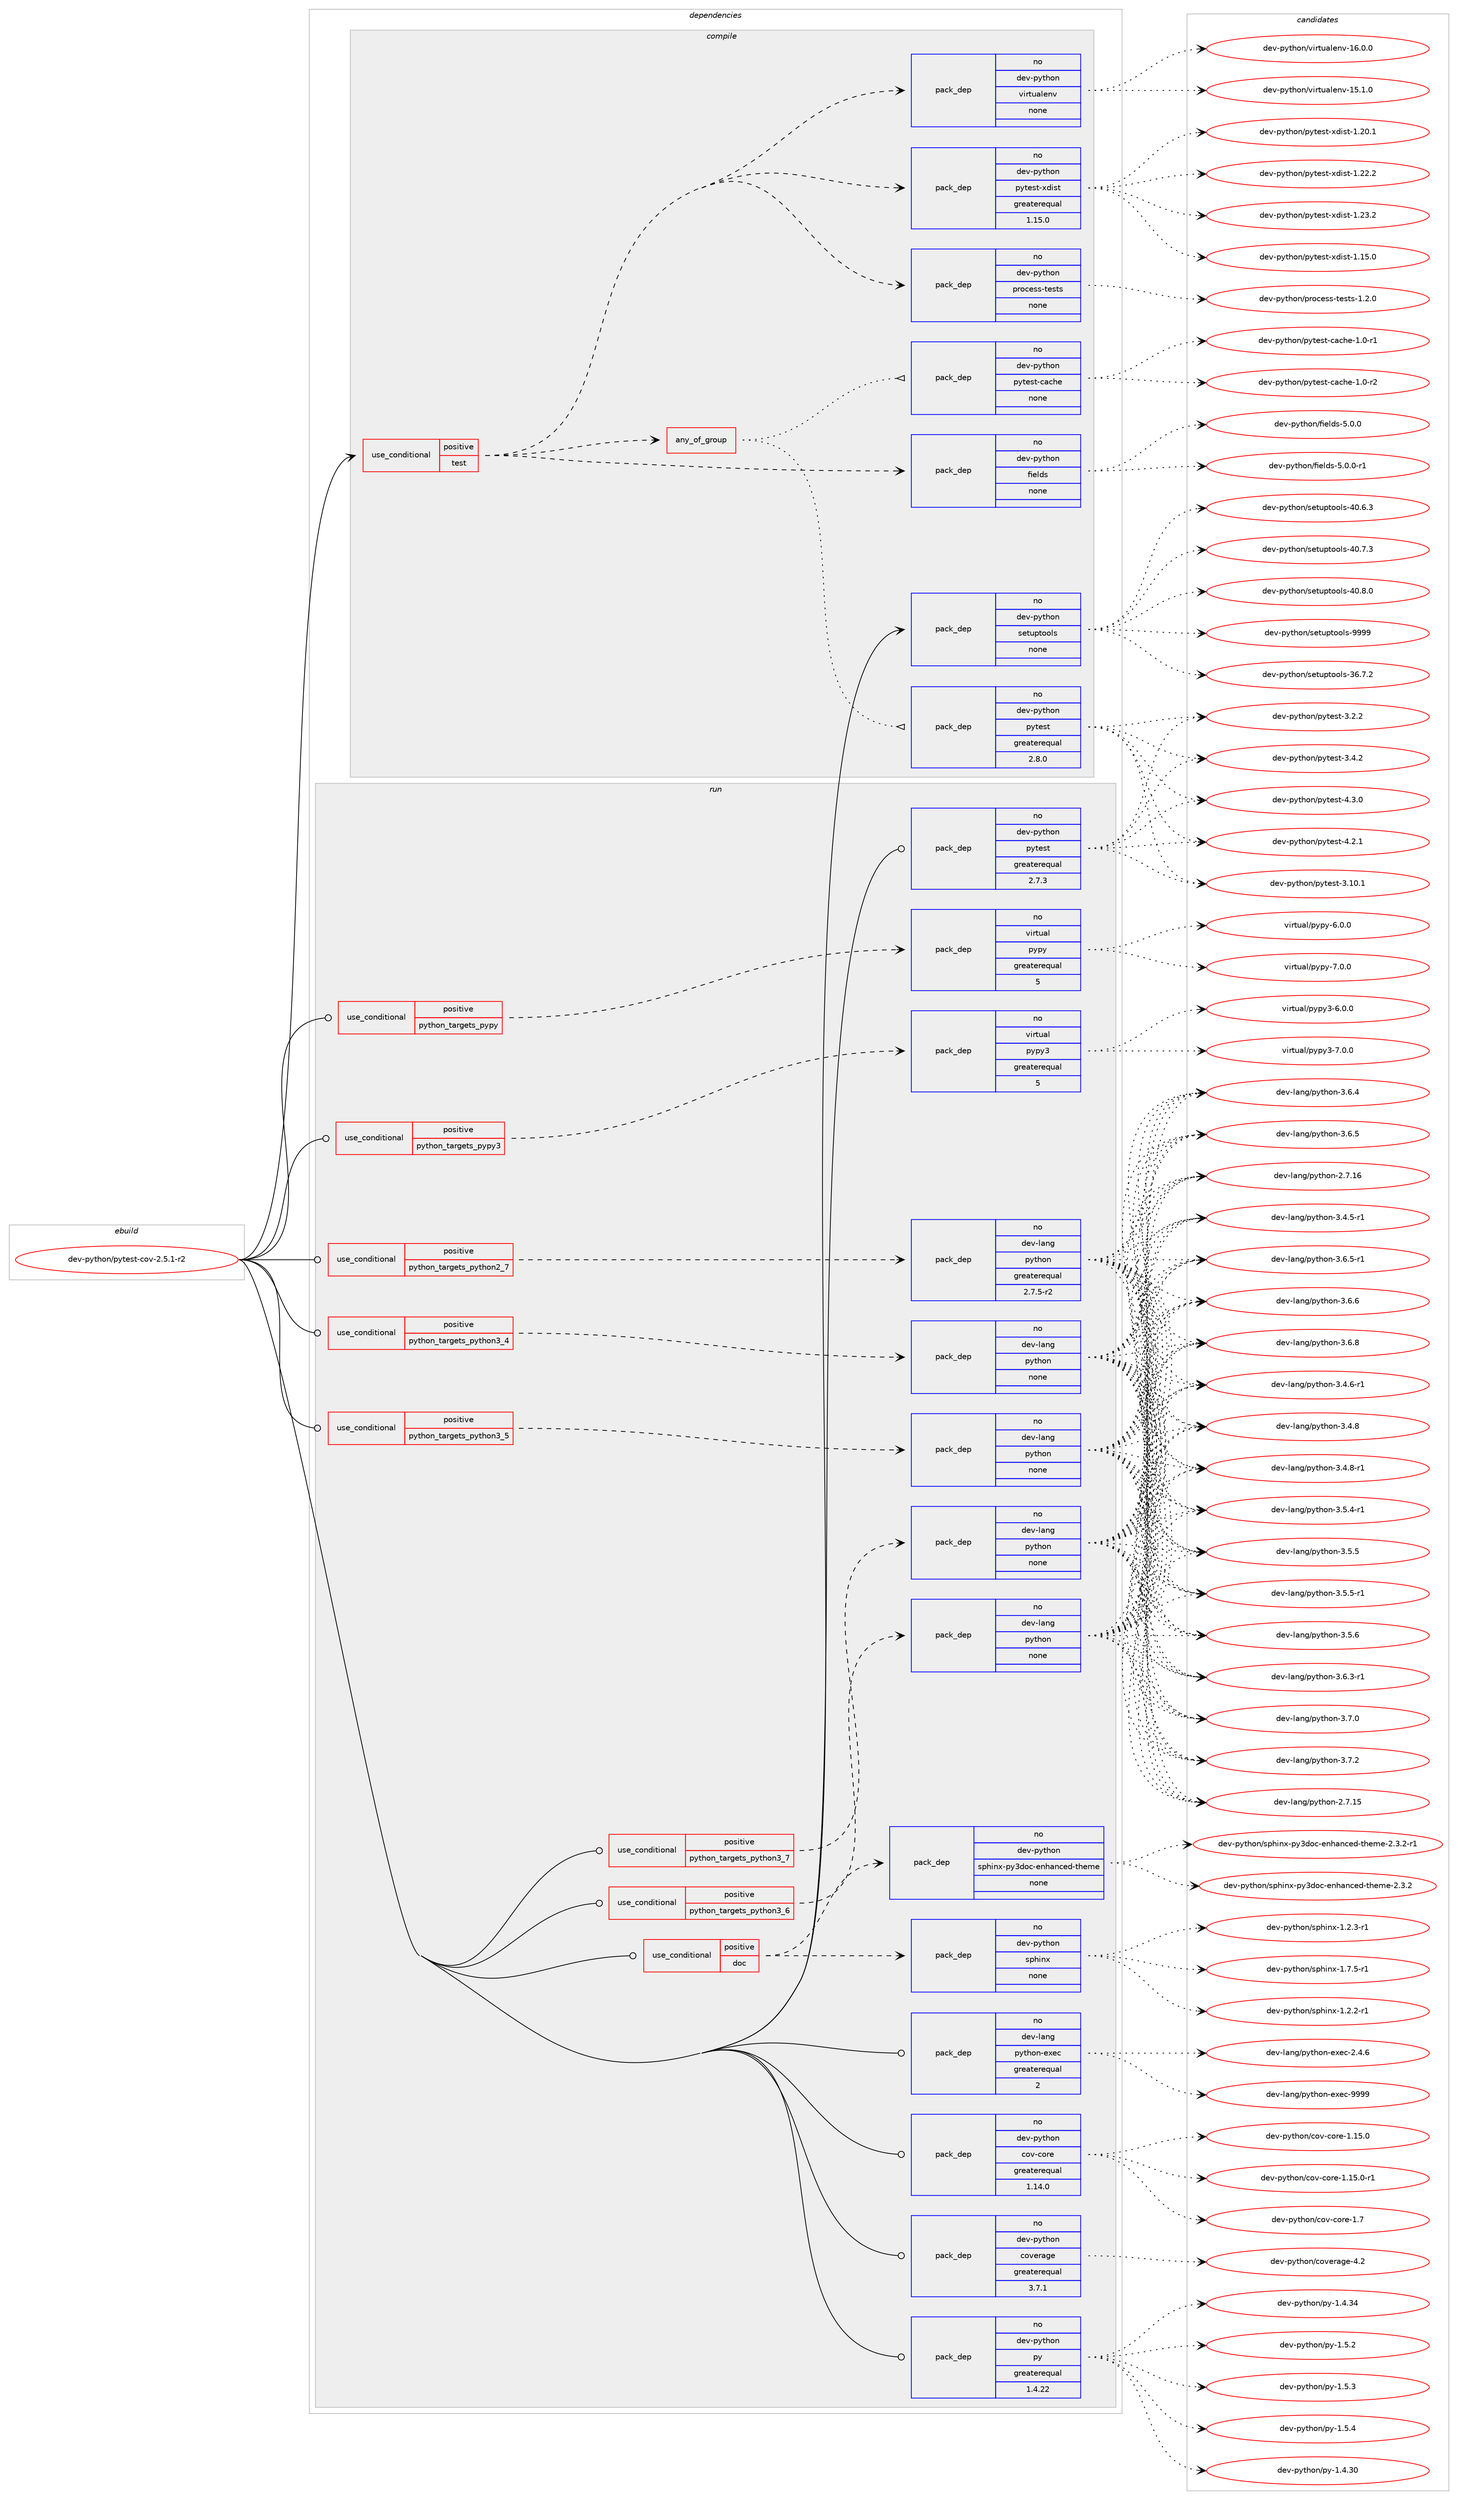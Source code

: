 digraph prolog {

# *************
# Graph options
# *************

newrank=true;
concentrate=true;
compound=true;
graph [rankdir=LR,fontname=Helvetica,fontsize=10,ranksep=1.5];#, ranksep=2.5, nodesep=0.2];
edge  [arrowhead=vee];
node  [fontname=Helvetica,fontsize=10];

# **********
# The ebuild
# **********

subgraph cluster_leftcol {
color=gray;
rank=same;
label=<<i>ebuild</i>>;
id [label="dev-python/pytest-cov-2.5.1-r2", color=red, width=4, href="../dev-python/pytest-cov-2.5.1-r2.svg"];
}

# ****************
# The dependencies
# ****************

subgraph cluster_midcol {
color=gray;
label=<<i>dependencies</i>>;
subgraph cluster_compile {
fillcolor="#eeeeee";
style=filled;
label=<<i>compile</i>>;
subgraph cond382052 {
dependency1433090 [label=<<TABLE BORDER="0" CELLBORDER="1" CELLSPACING="0" CELLPADDING="4"><TR><TD ROWSPAN="3" CELLPADDING="10">use_conditional</TD></TR><TR><TD>positive</TD></TR><TR><TD>test</TD></TR></TABLE>>, shape=none, color=red];
subgraph pack1027691 {
dependency1433091 [label=<<TABLE BORDER="0" CELLBORDER="1" CELLSPACING="0" CELLPADDING="4" WIDTH="220"><TR><TD ROWSPAN="6" CELLPADDING="30">pack_dep</TD></TR><TR><TD WIDTH="110">no</TD></TR><TR><TD>dev-python</TD></TR><TR><TD>virtualenv</TD></TR><TR><TD>none</TD></TR><TR><TD></TD></TR></TABLE>>, shape=none, color=blue];
}
dependency1433090:e -> dependency1433091:w [weight=20,style="dashed",arrowhead="vee"];
subgraph pack1027692 {
dependency1433092 [label=<<TABLE BORDER="0" CELLBORDER="1" CELLSPACING="0" CELLPADDING="4" WIDTH="220"><TR><TD ROWSPAN="6" CELLPADDING="30">pack_dep</TD></TR><TR><TD WIDTH="110">no</TD></TR><TR><TD>dev-python</TD></TR><TR><TD>fields</TD></TR><TR><TD>none</TD></TR><TR><TD></TD></TR></TABLE>>, shape=none, color=blue];
}
dependency1433090:e -> dependency1433092:w [weight=20,style="dashed",arrowhead="vee"];
subgraph pack1027693 {
dependency1433093 [label=<<TABLE BORDER="0" CELLBORDER="1" CELLSPACING="0" CELLPADDING="4" WIDTH="220"><TR><TD ROWSPAN="6" CELLPADDING="30">pack_dep</TD></TR><TR><TD WIDTH="110">no</TD></TR><TR><TD>dev-python</TD></TR><TR><TD>process-tests</TD></TR><TR><TD>none</TD></TR><TR><TD></TD></TR></TABLE>>, shape=none, color=blue];
}
dependency1433090:e -> dependency1433093:w [weight=20,style="dashed",arrowhead="vee"];
subgraph any22760 {
dependency1433094 [label=<<TABLE BORDER="0" CELLBORDER="1" CELLSPACING="0" CELLPADDING="4"><TR><TD CELLPADDING="10">any_of_group</TD></TR></TABLE>>, shape=none, color=red];subgraph pack1027694 {
dependency1433095 [label=<<TABLE BORDER="0" CELLBORDER="1" CELLSPACING="0" CELLPADDING="4" WIDTH="220"><TR><TD ROWSPAN="6" CELLPADDING="30">pack_dep</TD></TR><TR><TD WIDTH="110">no</TD></TR><TR><TD>dev-python</TD></TR><TR><TD>pytest</TD></TR><TR><TD>greaterequal</TD></TR><TR><TD>2.8.0</TD></TR></TABLE>>, shape=none, color=blue];
}
dependency1433094:e -> dependency1433095:w [weight=20,style="dotted",arrowhead="oinv"];
subgraph pack1027695 {
dependency1433096 [label=<<TABLE BORDER="0" CELLBORDER="1" CELLSPACING="0" CELLPADDING="4" WIDTH="220"><TR><TD ROWSPAN="6" CELLPADDING="30">pack_dep</TD></TR><TR><TD WIDTH="110">no</TD></TR><TR><TD>dev-python</TD></TR><TR><TD>pytest-cache</TD></TR><TR><TD>none</TD></TR><TR><TD></TD></TR></TABLE>>, shape=none, color=blue];
}
dependency1433094:e -> dependency1433096:w [weight=20,style="dotted",arrowhead="oinv"];
}
dependency1433090:e -> dependency1433094:w [weight=20,style="dashed",arrowhead="vee"];
subgraph pack1027696 {
dependency1433097 [label=<<TABLE BORDER="0" CELLBORDER="1" CELLSPACING="0" CELLPADDING="4" WIDTH="220"><TR><TD ROWSPAN="6" CELLPADDING="30">pack_dep</TD></TR><TR><TD WIDTH="110">no</TD></TR><TR><TD>dev-python</TD></TR><TR><TD>pytest-xdist</TD></TR><TR><TD>greaterequal</TD></TR><TR><TD>1.15.0</TD></TR></TABLE>>, shape=none, color=blue];
}
dependency1433090:e -> dependency1433097:w [weight=20,style="dashed",arrowhead="vee"];
}
id:e -> dependency1433090:w [weight=20,style="solid",arrowhead="vee"];
subgraph pack1027697 {
dependency1433098 [label=<<TABLE BORDER="0" CELLBORDER="1" CELLSPACING="0" CELLPADDING="4" WIDTH="220"><TR><TD ROWSPAN="6" CELLPADDING="30">pack_dep</TD></TR><TR><TD WIDTH="110">no</TD></TR><TR><TD>dev-python</TD></TR><TR><TD>setuptools</TD></TR><TR><TD>none</TD></TR><TR><TD></TD></TR></TABLE>>, shape=none, color=blue];
}
id:e -> dependency1433098:w [weight=20,style="solid",arrowhead="vee"];
}
subgraph cluster_compileandrun {
fillcolor="#eeeeee";
style=filled;
label=<<i>compile and run</i>>;
}
subgraph cluster_run {
fillcolor="#eeeeee";
style=filled;
label=<<i>run</i>>;
subgraph cond382053 {
dependency1433099 [label=<<TABLE BORDER="0" CELLBORDER="1" CELLSPACING="0" CELLPADDING="4"><TR><TD ROWSPAN="3" CELLPADDING="10">use_conditional</TD></TR><TR><TD>positive</TD></TR><TR><TD>doc</TD></TR></TABLE>>, shape=none, color=red];
subgraph pack1027698 {
dependency1433100 [label=<<TABLE BORDER="0" CELLBORDER="1" CELLSPACING="0" CELLPADDING="4" WIDTH="220"><TR><TD ROWSPAN="6" CELLPADDING="30">pack_dep</TD></TR><TR><TD WIDTH="110">no</TD></TR><TR><TD>dev-python</TD></TR><TR><TD>sphinx</TD></TR><TR><TD>none</TD></TR><TR><TD></TD></TR></TABLE>>, shape=none, color=blue];
}
dependency1433099:e -> dependency1433100:w [weight=20,style="dashed",arrowhead="vee"];
subgraph pack1027699 {
dependency1433101 [label=<<TABLE BORDER="0" CELLBORDER="1" CELLSPACING="0" CELLPADDING="4" WIDTH="220"><TR><TD ROWSPAN="6" CELLPADDING="30">pack_dep</TD></TR><TR><TD WIDTH="110">no</TD></TR><TR><TD>dev-python</TD></TR><TR><TD>sphinx-py3doc-enhanced-theme</TD></TR><TR><TD>none</TD></TR><TR><TD></TD></TR></TABLE>>, shape=none, color=blue];
}
dependency1433099:e -> dependency1433101:w [weight=20,style="dashed",arrowhead="vee"];
}
id:e -> dependency1433099:w [weight=20,style="solid",arrowhead="odot"];
subgraph cond382054 {
dependency1433102 [label=<<TABLE BORDER="0" CELLBORDER="1" CELLSPACING="0" CELLPADDING="4"><TR><TD ROWSPAN="3" CELLPADDING="10">use_conditional</TD></TR><TR><TD>positive</TD></TR><TR><TD>python_targets_pypy</TD></TR></TABLE>>, shape=none, color=red];
subgraph pack1027700 {
dependency1433103 [label=<<TABLE BORDER="0" CELLBORDER="1" CELLSPACING="0" CELLPADDING="4" WIDTH="220"><TR><TD ROWSPAN="6" CELLPADDING="30">pack_dep</TD></TR><TR><TD WIDTH="110">no</TD></TR><TR><TD>virtual</TD></TR><TR><TD>pypy</TD></TR><TR><TD>greaterequal</TD></TR><TR><TD>5</TD></TR></TABLE>>, shape=none, color=blue];
}
dependency1433102:e -> dependency1433103:w [weight=20,style="dashed",arrowhead="vee"];
}
id:e -> dependency1433102:w [weight=20,style="solid",arrowhead="odot"];
subgraph cond382055 {
dependency1433104 [label=<<TABLE BORDER="0" CELLBORDER="1" CELLSPACING="0" CELLPADDING="4"><TR><TD ROWSPAN="3" CELLPADDING="10">use_conditional</TD></TR><TR><TD>positive</TD></TR><TR><TD>python_targets_pypy3</TD></TR></TABLE>>, shape=none, color=red];
subgraph pack1027701 {
dependency1433105 [label=<<TABLE BORDER="0" CELLBORDER="1" CELLSPACING="0" CELLPADDING="4" WIDTH="220"><TR><TD ROWSPAN="6" CELLPADDING="30">pack_dep</TD></TR><TR><TD WIDTH="110">no</TD></TR><TR><TD>virtual</TD></TR><TR><TD>pypy3</TD></TR><TR><TD>greaterequal</TD></TR><TR><TD>5</TD></TR></TABLE>>, shape=none, color=blue];
}
dependency1433104:e -> dependency1433105:w [weight=20,style="dashed",arrowhead="vee"];
}
id:e -> dependency1433104:w [weight=20,style="solid",arrowhead="odot"];
subgraph cond382056 {
dependency1433106 [label=<<TABLE BORDER="0" CELLBORDER="1" CELLSPACING="0" CELLPADDING="4"><TR><TD ROWSPAN="3" CELLPADDING="10">use_conditional</TD></TR><TR><TD>positive</TD></TR><TR><TD>python_targets_python2_7</TD></TR></TABLE>>, shape=none, color=red];
subgraph pack1027702 {
dependency1433107 [label=<<TABLE BORDER="0" CELLBORDER="1" CELLSPACING="0" CELLPADDING="4" WIDTH="220"><TR><TD ROWSPAN="6" CELLPADDING="30">pack_dep</TD></TR><TR><TD WIDTH="110">no</TD></TR><TR><TD>dev-lang</TD></TR><TR><TD>python</TD></TR><TR><TD>greaterequal</TD></TR><TR><TD>2.7.5-r2</TD></TR></TABLE>>, shape=none, color=blue];
}
dependency1433106:e -> dependency1433107:w [weight=20,style="dashed",arrowhead="vee"];
}
id:e -> dependency1433106:w [weight=20,style="solid",arrowhead="odot"];
subgraph cond382057 {
dependency1433108 [label=<<TABLE BORDER="0" CELLBORDER="1" CELLSPACING="0" CELLPADDING="4"><TR><TD ROWSPAN="3" CELLPADDING="10">use_conditional</TD></TR><TR><TD>positive</TD></TR><TR><TD>python_targets_python3_4</TD></TR></TABLE>>, shape=none, color=red];
subgraph pack1027703 {
dependency1433109 [label=<<TABLE BORDER="0" CELLBORDER="1" CELLSPACING="0" CELLPADDING="4" WIDTH="220"><TR><TD ROWSPAN="6" CELLPADDING="30">pack_dep</TD></TR><TR><TD WIDTH="110">no</TD></TR><TR><TD>dev-lang</TD></TR><TR><TD>python</TD></TR><TR><TD>none</TD></TR><TR><TD></TD></TR></TABLE>>, shape=none, color=blue];
}
dependency1433108:e -> dependency1433109:w [weight=20,style="dashed",arrowhead="vee"];
}
id:e -> dependency1433108:w [weight=20,style="solid",arrowhead="odot"];
subgraph cond382058 {
dependency1433110 [label=<<TABLE BORDER="0" CELLBORDER="1" CELLSPACING="0" CELLPADDING="4"><TR><TD ROWSPAN="3" CELLPADDING="10">use_conditional</TD></TR><TR><TD>positive</TD></TR><TR><TD>python_targets_python3_5</TD></TR></TABLE>>, shape=none, color=red];
subgraph pack1027704 {
dependency1433111 [label=<<TABLE BORDER="0" CELLBORDER="1" CELLSPACING="0" CELLPADDING="4" WIDTH="220"><TR><TD ROWSPAN="6" CELLPADDING="30">pack_dep</TD></TR><TR><TD WIDTH="110">no</TD></TR><TR><TD>dev-lang</TD></TR><TR><TD>python</TD></TR><TR><TD>none</TD></TR><TR><TD></TD></TR></TABLE>>, shape=none, color=blue];
}
dependency1433110:e -> dependency1433111:w [weight=20,style="dashed",arrowhead="vee"];
}
id:e -> dependency1433110:w [weight=20,style="solid",arrowhead="odot"];
subgraph cond382059 {
dependency1433112 [label=<<TABLE BORDER="0" CELLBORDER="1" CELLSPACING="0" CELLPADDING="4"><TR><TD ROWSPAN="3" CELLPADDING="10">use_conditional</TD></TR><TR><TD>positive</TD></TR><TR><TD>python_targets_python3_6</TD></TR></TABLE>>, shape=none, color=red];
subgraph pack1027705 {
dependency1433113 [label=<<TABLE BORDER="0" CELLBORDER="1" CELLSPACING="0" CELLPADDING="4" WIDTH="220"><TR><TD ROWSPAN="6" CELLPADDING="30">pack_dep</TD></TR><TR><TD WIDTH="110">no</TD></TR><TR><TD>dev-lang</TD></TR><TR><TD>python</TD></TR><TR><TD>none</TD></TR><TR><TD></TD></TR></TABLE>>, shape=none, color=blue];
}
dependency1433112:e -> dependency1433113:w [weight=20,style="dashed",arrowhead="vee"];
}
id:e -> dependency1433112:w [weight=20,style="solid",arrowhead="odot"];
subgraph cond382060 {
dependency1433114 [label=<<TABLE BORDER="0" CELLBORDER="1" CELLSPACING="0" CELLPADDING="4"><TR><TD ROWSPAN="3" CELLPADDING="10">use_conditional</TD></TR><TR><TD>positive</TD></TR><TR><TD>python_targets_python3_7</TD></TR></TABLE>>, shape=none, color=red];
subgraph pack1027706 {
dependency1433115 [label=<<TABLE BORDER="0" CELLBORDER="1" CELLSPACING="0" CELLPADDING="4" WIDTH="220"><TR><TD ROWSPAN="6" CELLPADDING="30">pack_dep</TD></TR><TR><TD WIDTH="110">no</TD></TR><TR><TD>dev-lang</TD></TR><TR><TD>python</TD></TR><TR><TD>none</TD></TR><TR><TD></TD></TR></TABLE>>, shape=none, color=blue];
}
dependency1433114:e -> dependency1433115:w [weight=20,style="dashed",arrowhead="vee"];
}
id:e -> dependency1433114:w [weight=20,style="solid",arrowhead="odot"];
subgraph pack1027707 {
dependency1433116 [label=<<TABLE BORDER="0" CELLBORDER="1" CELLSPACING="0" CELLPADDING="4" WIDTH="220"><TR><TD ROWSPAN="6" CELLPADDING="30">pack_dep</TD></TR><TR><TD WIDTH="110">no</TD></TR><TR><TD>dev-lang</TD></TR><TR><TD>python-exec</TD></TR><TR><TD>greaterequal</TD></TR><TR><TD>2</TD></TR></TABLE>>, shape=none, color=blue];
}
id:e -> dependency1433116:w [weight=20,style="solid",arrowhead="odot"];
subgraph pack1027708 {
dependency1433117 [label=<<TABLE BORDER="0" CELLBORDER="1" CELLSPACING="0" CELLPADDING="4" WIDTH="220"><TR><TD ROWSPAN="6" CELLPADDING="30">pack_dep</TD></TR><TR><TD WIDTH="110">no</TD></TR><TR><TD>dev-python</TD></TR><TR><TD>cov-core</TD></TR><TR><TD>greaterequal</TD></TR><TR><TD>1.14.0</TD></TR></TABLE>>, shape=none, color=blue];
}
id:e -> dependency1433117:w [weight=20,style="solid",arrowhead="odot"];
subgraph pack1027709 {
dependency1433118 [label=<<TABLE BORDER="0" CELLBORDER="1" CELLSPACING="0" CELLPADDING="4" WIDTH="220"><TR><TD ROWSPAN="6" CELLPADDING="30">pack_dep</TD></TR><TR><TD WIDTH="110">no</TD></TR><TR><TD>dev-python</TD></TR><TR><TD>coverage</TD></TR><TR><TD>greaterequal</TD></TR><TR><TD>3.7.1</TD></TR></TABLE>>, shape=none, color=blue];
}
id:e -> dependency1433118:w [weight=20,style="solid",arrowhead="odot"];
subgraph pack1027710 {
dependency1433119 [label=<<TABLE BORDER="0" CELLBORDER="1" CELLSPACING="0" CELLPADDING="4" WIDTH="220"><TR><TD ROWSPAN="6" CELLPADDING="30">pack_dep</TD></TR><TR><TD WIDTH="110">no</TD></TR><TR><TD>dev-python</TD></TR><TR><TD>py</TD></TR><TR><TD>greaterequal</TD></TR><TR><TD>1.4.22</TD></TR></TABLE>>, shape=none, color=blue];
}
id:e -> dependency1433119:w [weight=20,style="solid",arrowhead="odot"];
subgraph pack1027711 {
dependency1433120 [label=<<TABLE BORDER="0" CELLBORDER="1" CELLSPACING="0" CELLPADDING="4" WIDTH="220"><TR><TD ROWSPAN="6" CELLPADDING="30">pack_dep</TD></TR><TR><TD WIDTH="110">no</TD></TR><TR><TD>dev-python</TD></TR><TR><TD>pytest</TD></TR><TR><TD>greaterequal</TD></TR><TR><TD>2.7.3</TD></TR></TABLE>>, shape=none, color=blue];
}
id:e -> dependency1433120:w [weight=20,style="solid",arrowhead="odot"];
}
}

# **************
# The candidates
# **************

subgraph cluster_choices {
rank=same;
color=gray;
label=<<i>candidates</i>>;

subgraph choice1027691 {
color=black;
nodesep=1;
choice10010111845112121116104111110471181051141161179710810111011845495346494648 [label="dev-python/virtualenv-15.1.0", color=red, width=4,href="../dev-python/virtualenv-15.1.0.svg"];
choice10010111845112121116104111110471181051141161179710810111011845495446484648 [label="dev-python/virtualenv-16.0.0", color=red, width=4,href="../dev-python/virtualenv-16.0.0.svg"];
dependency1433091:e -> choice10010111845112121116104111110471181051141161179710810111011845495346494648:w [style=dotted,weight="100"];
dependency1433091:e -> choice10010111845112121116104111110471181051141161179710810111011845495446484648:w [style=dotted,weight="100"];
}
subgraph choice1027692 {
color=black;
nodesep=1;
choice1001011184511212111610411111047102105101108100115455346484648 [label="dev-python/fields-5.0.0", color=red, width=4,href="../dev-python/fields-5.0.0.svg"];
choice10010111845112121116104111110471021051011081001154553464846484511449 [label="dev-python/fields-5.0.0-r1", color=red, width=4,href="../dev-python/fields-5.0.0-r1.svg"];
dependency1433092:e -> choice1001011184511212111610411111047102105101108100115455346484648:w [style=dotted,weight="100"];
dependency1433092:e -> choice10010111845112121116104111110471021051011081001154553464846484511449:w [style=dotted,weight="100"];
}
subgraph choice1027693 {
color=black;
nodesep=1;
choice10010111845112121116104111110471121141119910111511545116101115116115454946504648 [label="dev-python/process-tests-1.2.0", color=red, width=4,href="../dev-python/process-tests-1.2.0.svg"];
dependency1433093:e -> choice10010111845112121116104111110471121141119910111511545116101115116115454946504648:w [style=dotted,weight="100"];
}
subgraph choice1027694 {
color=black;
nodesep=1;
choice100101118451121211161041111104711212111610111511645514649484649 [label="dev-python/pytest-3.10.1", color=red, width=4,href="../dev-python/pytest-3.10.1.svg"];
choice1001011184511212111610411111047112121116101115116455146504650 [label="dev-python/pytest-3.2.2", color=red, width=4,href="../dev-python/pytest-3.2.2.svg"];
choice1001011184511212111610411111047112121116101115116455146524650 [label="dev-python/pytest-3.4.2", color=red, width=4,href="../dev-python/pytest-3.4.2.svg"];
choice1001011184511212111610411111047112121116101115116455246504649 [label="dev-python/pytest-4.2.1", color=red, width=4,href="../dev-python/pytest-4.2.1.svg"];
choice1001011184511212111610411111047112121116101115116455246514648 [label="dev-python/pytest-4.3.0", color=red, width=4,href="../dev-python/pytest-4.3.0.svg"];
dependency1433095:e -> choice100101118451121211161041111104711212111610111511645514649484649:w [style=dotted,weight="100"];
dependency1433095:e -> choice1001011184511212111610411111047112121116101115116455146504650:w [style=dotted,weight="100"];
dependency1433095:e -> choice1001011184511212111610411111047112121116101115116455146524650:w [style=dotted,weight="100"];
dependency1433095:e -> choice1001011184511212111610411111047112121116101115116455246504649:w [style=dotted,weight="100"];
dependency1433095:e -> choice1001011184511212111610411111047112121116101115116455246514648:w [style=dotted,weight="100"];
}
subgraph choice1027695 {
color=black;
nodesep=1;
choice100101118451121211161041111104711212111610111511645999799104101454946484511449 [label="dev-python/pytest-cache-1.0-r1", color=red, width=4,href="../dev-python/pytest-cache-1.0-r1.svg"];
choice100101118451121211161041111104711212111610111511645999799104101454946484511450 [label="dev-python/pytest-cache-1.0-r2", color=red, width=4,href="../dev-python/pytest-cache-1.0-r2.svg"];
dependency1433096:e -> choice100101118451121211161041111104711212111610111511645999799104101454946484511449:w [style=dotted,weight="100"];
dependency1433096:e -> choice100101118451121211161041111104711212111610111511645999799104101454946484511450:w [style=dotted,weight="100"];
}
subgraph choice1027696 {
color=black;
nodesep=1;
choice10010111845112121116104111110471121211161011151164512010010511511645494649534648 [label="dev-python/pytest-xdist-1.15.0", color=red, width=4,href="../dev-python/pytest-xdist-1.15.0.svg"];
choice10010111845112121116104111110471121211161011151164512010010511511645494650484649 [label="dev-python/pytest-xdist-1.20.1", color=red, width=4,href="../dev-python/pytest-xdist-1.20.1.svg"];
choice10010111845112121116104111110471121211161011151164512010010511511645494650504650 [label="dev-python/pytest-xdist-1.22.2", color=red, width=4,href="../dev-python/pytest-xdist-1.22.2.svg"];
choice10010111845112121116104111110471121211161011151164512010010511511645494650514650 [label="dev-python/pytest-xdist-1.23.2", color=red, width=4,href="../dev-python/pytest-xdist-1.23.2.svg"];
dependency1433097:e -> choice10010111845112121116104111110471121211161011151164512010010511511645494649534648:w [style=dotted,weight="100"];
dependency1433097:e -> choice10010111845112121116104111110471121211161011151164512010010511511645494650484649:w [style=dotted,weight="100"];
dependency1433097:e -> choice10010111845112121116104111110471121211161011151164512010010511511645494650504650:w [style=dotted,weight="100"];
dependency1433097:e -> choice10010111845112121116104111110471121211161011151164512010010511511645494650514650:w [style=dotted,weight="100"];
}
subgraph choice1027697 {
color=black;
nodesep=1;
choice100101118451121211161041111104711510111611711211611111110811545515446554650 [label="dev-python/setuptools-36.7.2", color=red, width=4,href="../dev-python/setuptools-36.7.2.svg"];
choice100101118451121211161041111104711510111611711211611111110811545524846544651 [label="dev-python/setuptools-40.6.3", color=red, width=4,href="../dev-python/setuptools-40.6.3.svg"];
choice100101118451121211161041111104711510111611711211611111110811545524846554651 [label="dev-python/setuptools-40.7.3", color=red, width=4,href="../dev-python/setuptools-40.7.3.svg"];
choice100101118451121211161041111104711510111611711211611111110811545524846564648 [label="dev-python/setuptools-40.8.0", color=red, width=4,href="../dev-python/setuptools-40.8.0.svg"];
choice10010111845112121116104111110471151011161171121161111111081154557575757 [label="dev-python/setuptools-9999", color=red, width=4,href="../dev-python/setuptools-9999.svg"];
dependency1433098:e -> choice100101118451121211161041111104711510111611711211611111110811545515446554650:w [style=dotted,weight="100"];
dependency1433098:e -> choice100101118451121211161041111104711510111611711211611111110811545524846544651:w [style=dotted,weight="100"];
dependency1433098:e -> choice100101118451121211161041111104711510111611711211611111110811545524846554651:w [style=dotted,weight="100"];
dependency1433098:e -> choice100101118451121211161041111104711510111611711211611111110811545524846564648:w [style=dotted,weight="100"];
dependency1433098:e -> choice10010111845112121116104111110471151011161171121161111111081154557575757:w [style=dotted,weight="100"];
}
subgraph choice1027698 {
color=black;
nodesep=1;
choice10010111845112121116104111110471151121041051101204549465046504511449 [label="dev-python/sphinx-1.2.2-r1", color=red, width=4,href="../dev-python/sphinx-1.2.2-r1.svg"];
choice10010111845112121116104111110471151121041051101204549465046514511449 [label="dev-python/sphinx-1.2.3-r1", color=red, width=4,href="../dev-python/sphinx-1.2.3-r1.svg"];
choice10010111845112121116104111110471151121041051101204549465546534511449 [label="dev-python/sphinx-1.7.5-r1", color=red, width=4,href="../dev-python/sphinx-1.7.5-r1.svg"];
dependency1433100:e -> choice10010111845112121116104111110471151121041051101204549465046504511449:w [style=dotted,weight="100"];
dependency1433100:e -> choice10010111845112121116104111110471151121041051101204549465046514511449:w [style=dotted,weight="100"];
dependency1433100:e -> choice10010111845112121116104111110471151121041051101204549465546534511449:w [style=dotted,weight="100"];
}
subgraph choice1027699 {
color=black;
nodesep=1;
choice100101118451121211161041111104711511210410511012045112121511001119945101110104971109910110045116104101109101455046514650 [label="dev-python/sphinx-py3doc-enhanced-theme-2.3.2", color=red, width=4,href="../dev-python/sphinx-py3doc-enhanced-theme-2.3.2.svg"];
choice1001011184511212111610411111047115112104105110120451121215110011199451011101049711099101100451161041011091014550465146504511449 [label="dev-python/sphinx-py3doc-enhanced-theme-2.3.2-r1", color=red, width=4,href="../dev-python/sphinx-py3doc-enhanced-theme-2.3.2-r1.svg"];
dependency1433101:e -> choice100101118451121211161041111104711511210410511012045112121511001119945101110104971109910110045116104101109101455046514650:w [style=dotted,weight="100"];
dependency1433101:e -> choice1001011184511212111610411111047115112104105110120451121215110011199451011101049711099101100451161041011091014550465146504511449:w [style=dotted,weight="100"];
}
subgraph choice1027700 {
color=black;
nodesep=1;
choice1181051141161179710847112121112121455446484648 [label="virtual/pypy-6.0.0", color=red, width=4,href="../virtual/pypy-6.0.0.svg"];
choice1181051141161179710847112121112121455546484648 [label="virtual/pypy-7.0.0", color=red, width=4,href="../virtual/pypy-7.0.0.svg"];
dependency1433103:e -> choice1181051141161179710847112121112121455446484648:w [style=dotted,weight="100"];
dependency1433103:e -> choice1181051141161179710847112121112121455546484648:w [style=dotted,weight="100"];
}
subgraph choice1027701 {
color=black;
nodesep=1;
choice118105114116117971084711212111212151455446484648 [label="virtual/pypy3-6.0.0", color=red, width=4,href="../virtual/pypy3-6.0.0.svg"];
choice118105114116117971084711212111212151455546484648 [label="virtual/pypy3-7.0.0", color=red, width=4,href="../virtual/pypy3-7.0.0.svg"];
dependency1433105:e -> choice118105114116117971084711212111212151455446484648:w [style=dotted,weight="100"];
dependency1433105:e -> choice118105114116117971084711212111212151455546484648:w [style=dotted,weight="100"];
}
subgraph choice1027702 {
color=black;
nodesep=1;
choice10010111845108971101034711212111610411111045504655464953 [label="dev-lang/python-2.7.15", color=red, width=4,href="../dev-lang/python-2.7.15.svg"];
choice10010111845108971101034711212111610411111045504655464954 [label="dev-lang/python-2.7.16", color=red, width=4,href="../dev-lang/python-2.7.16.svg"];
choice1001011184510897110103471121211161041111104551465246534511449 [label="dev-lang/python-3.4.5-r1", color=red, width=4,href="../dev-lang/python-3.4.5-r1.svg"];
choice1001011184510897110103471121211161041111104551465246544511449 [label="dev-lang/python-3.4.6-r1", color=red, width=4,href="../dev-lang/python-3.4.6-r1.svg"];
choice100101118451089711010347112121116104111110455146524656 [label="dev-lang/python-3.4.8", color=red, width=4,href="../dev-lang/python-3.4.8.svg"];
choice1001011184510897110103471121211161041111104551465246564511449 [label="dev-lang/python-3.4.8-r1", color=red, width=4,href="../dev-lang/python-3.4.8-r1.svg"];
choice1001011184510897110103471121211161041111104551465346524511449 [label="dev-lang/python-3.5.4-r1", color=red, width=4,href="../dev-lang/python-3.5.4-r1.svg"];
choice100101118451089711010347112121116104111110455146534653 [label="dev-lang/python-3.5.5", color=red, width=4,href="../dev-lang/python-3.5.5.svg"];
choice1001011184510897110103471121211161041111104551465346534511449 [label="dev-lang/python-3.5.5-r1", color=red, width=4,href="../dev-lang/python-3.5.5-r1.svg"];
choice100101118451089711010347112121116104111110455146534654 [label="dev-lang/python-3.5.6", color=red, width=4,href="../dev-lang/python-3.5.6.svg"];
choice1001011184510897110103471121211161041111104551465446514511449 [label="dev-lang/python-3.6.3-r1", color=red, width=4,href="../dev-lang/python-3.6.3-r1.svg"];
choice100101118451089711010347112121116104111110455146544652 [label="dev-lang/python-3.6.4", color=red, width=4,href="../dev-lang/python-3.6.4.svg"];
choice100101118451089711010347112121116104111110455146544653 [label="dev-lang/python-3.6.5", color=red, width=4,href="../dev-lang/python-3.6.5.svg"];
choice1001011184510897110103471121211161041111104551465446534511449 [label="dev-lang/python-3.6.5-r1", color=red, width=4,href="../dev-lang/python-3.6.5-r1.svg"];
choice100101118451089711010347112121116104111110455146544654 [label="dev-lang/python-3.6.6", color=red, width=4,href="../dev-lang/python-3.6.6.svg"];
choice100101118451089711010347112121116104111110455146544656 [label="dev-lang/python-3.6.8", color=red, width=4,href="../dev-lang/python-3.6.8.svg"];
choice100101118451089711010347112121116104111110455146554648 [label="dev-lang/python-3.7.0", color=red, width=4,href="../dev-lang/python-3.7.0.svg"];
choice100101118451089711010347112121116104111110455146554650 [label="dev-lang/python-3.7.2", color=red, width=4,href="../dev-lang/python-3.7.2.svg"];
dependency1433107:e -> choice10010111845108971101034711212111610411111045504655464953:w [style=dotted,weight="100"];
dependency1433107:e -> choice10010111845108971101034711212111610411111045504655464954:w [style=dotted,weight="100"];
dependency1433107:e -> choice1001011184510897110103471121211161041111104551465246534511449:w [style=dotted,weight="100"];
dependency1433107:e -> choice1001011184510897110103471121211161041111104551465246544511449:w [style=dotted,weight="100"];
dependency1433107:e -> choice100101118451089711010347112121116104111110455146524656:w [style=dotted,weight="100"];
dependency1433107:e -> choice1001011184510897110103471121211161041111104551465246564511449:w [style=dotted,weight="100"];
dependency1433107:e -> choice1001011184510897110103471121211161041111104551465346524511449:w [style=dotted,weight="100"];
dependency1433107:e -> choice100101118451089711010347112121116104111110455146534653:w [style=dotted,weight="100"];
dependency1433107:e -> choice1001011184510897110103471121211161041111104551465346534511449:w [style=dotted,weight="100"];
dependency1433107:e -> choice100101118451089711010347112121116104111110455146534654:w [style=dotted,weight="100"];
dependency1433107:e -> choice1001011184510897110103471121211161041111104551465446514511449:w [style=dotted,weight="100"];
dependency1433107:e -> choice100101118451089711010347112121116104111110455146544652:w [style=dotted,weight="100"];
dependency1433107:e -> choice100101118451089711010347112121116104111110455146544653:w [style=dotted,weight="100"];
dependency1433107:e -> choice1001011184510897110103471121211161041111104551465446534511449:w [style=dotted,weight="100"];
dependency1433107:e -> choice100101118451089711010347112121116104111110455146544654:w [style=dotted,weight="100"];
dependency1433107:e -> choice100101118451089711010347112121116104111110455146544656:w [style=dotted,weight="100"];
dependency1433107:e -> choice100101118451089711010347112121116104111110455146554648:w [style=dotted,weight="100"];
dependency1433107:e -> choice100101118451089711010347112121116104111110455146554650:w [style=dotted,weight="100"];
}
subgraph choice1027703 {
color=black;
nodesep=1;
choice10010111845108971101034711212111610411111045504655464953 [label="dev-lang/python-2.7.15", color=red, width=4,href="../dev-lang/python-2.7.15.svg"];
choice10010111845108971101034711212111610411111045504655464954 [label="dev-lang/python-2.7.16", color=red, width=4,href="../dev-lang/python-2.7.16.svg"];
choice1001011184510897110103471121211161041111104551465246534511449 [label="dev-lang/python-3.4.5-r1", color=red, width=4,href="../dev-lang/python-3.4.5-r1.svg"];
choice1001011184510897110103471121211161041111104551465246544511449 [label="dev-lang/python-3.4.6-r1", color=red, width=4,href="../dev-lang/python-3.4.6-r1.svg"];
choice100101118451089711010347112121116104111110455146524656 [label="dev-lang/python-3.4.8", color=red, width=4,href="../dev-lang/python-3.4.8.svg"];
choice1001011184510897110103471121211161041111104551465246564511449 [label="dev-lang/python-3.4.8-r1", color=red, width=4,href="../dev-lang/python-3.4.8-r1.svg"];
choice1001011184510897110103471121211161041111104551465346524511449 [label="dev-lang/python-3.5.4-r1", color=red, width=4,href="../dev-lang/python-3.5.4-r1.svg"];
choice100101118451089711010347112121116104111110455146534653 [label="dev-lang/python-3.5.5", color=red, width=4,href="../dev-lang/python-3.5.5.svg"];
choice1001011184510897110103471121211161041111104551465346534511449 [label="dev-lang/python-3.5.5-r1", color=red, width=4,href="../dev-lang/python-3.5.5-r1.svg"];
choice100101118451089711010347112121116104111110455146534654 [label="dev-lang/python-3.5.6", color=red, width=4,href="../dev-lang/python-3.5.6.svg"];
choice1001011184510897110103471121211161041111104551465446514511449 [label="dev-lang/python-3.6.3-r1", color=red, width=4,href="../dev-lang/python-3.6.3-r1.svg"];
choice100101118451089711010347112121116104111110455146544652 [label="dev-lang/python-3.6.4", color=red, width=4,href="../dev-lang/python-3.6.4.svg"];
choice100101118451089711010347112121116104111110455146544653 [label="dev-lang/python-3.6.5", color=red, width=4,href="../dev-lang/python-3.6.5.svg"];
choice1001011184510897110103471121211161041111104551465446534511449 [label="dev-lang/python-3.6.5-r1", color=red, width=4,href="../dev-lang/python-3.6.5-r1.svg"];
choice100101118451089711010347112121116104111110455146544654 [label="dev-lang/python-3.6.6", color=red, width=4,href="../dev-lang/python-3.6.6.svg"];
choice100101118451089711010347112121116104111110455146544656 [label="dev-lang/python-3.6.8", color=red, width=4,href="../dev-lang/python-3.6.8.svg"];
choice100101118451089711010347112121116104111110455146554648 [label="dev-lang/python-3.7.0", color=red, width=4,href="../dev-lang/python-3.7.0.svg"];
choice100101118451089711010347112121116104111110455146554650 [label="dev-lang/python-3.7.2", color=red, width=4,href="../dev-lang/python-3.7.2.svg"];
dependency1433109:e -> choice10010111845108971101034711212111610411111045504655464953:w [style=dotted,weight="100"];
dependency1433109:e -> choice10010111845108971101034711212111610411111045504655464954:w [style=dotted,weight="100"];
dependency1433109:e -> choice1001011184510897110103471121211161041111104551465246534511449:w [style=dotted,weight="100"];
dependency1433109:e -> choice1001011184510897110103471121211161041111104551465246544511449:w [style=dotted,weight="100"];
dependency1433109:e -> choice100101118451089711010347112121116104111110455146524656:w [style=dotted,weight="100"];
dependency1433109:e -> choice1001011184510897110103471121211161041111104551465246564511449:w [style=dotted,weight="100"];
dependency1433109:e -> choice1001011184510897110103471121211161041111104551465346524511449:w [style=dotted,weight="100"];
dependency1433109:e -> choice100101118451089711010347112121116104111110455146534653:w [style=dotted,weight="100"];
dependency1433109:e -> choice1001011184510897110103471121211161041111104551465346534511449:w [style=dotted,weight="100"];
dependency1433109:e -> choice100101118451089711010347112121116104111110455146534654:w [style=dotted,weight="100"];
dependency1433109:e -> choice1001011184510897110103471121211161041111104551465446514511449:w [style=dotted,weight="100"];
dependency1433109:e -> choice100101118451089711010347112121116104111110455146544652:w [style=dotted,weight="100"];
dependency1433109:e -> choice100101118451089711010347112121116104111110455146544653:w [style=dotted,weight="100"];
dependency1433109:e -> choice1001011184510897110103471121211161041111104551465446534511449:w [style=dotted,weight="100"];
dependency1433109:e -> choice100101118451089711010347112121116104111110455146544654:w [style=dotted,weight="100"];
dependency1433109:e -> choice100101118451089711010347112121116104111110455146544656:w [style=dotted,weight="100"];
dependency1433109:e -> choice100101118451089711010347112121116104111110455146554648:w [style=dotted,weight="100"];
dependency1433109:e -> choice100101118451089711010347112121116104111110455146554650:w [style=dotted,weight="100"];
}
subgraph choice1027704 {
color=black;
nodesep=1;
choice10010111845108971101034711212111610411111045504655464953 [label="dev-lang/python-2.7.15", color=red, width=4,href="../dev-lang/python-2.7.15.svg"];
choice10010111845108971101034711212111610411111045504655464954 [label="dev-lang/python-2.7.16", color=red, width=4,href="../dev-lang/python-2.7.16.svg"];
choice1001011184510897110103471121211161041111104551465246534511449 [label="dev-lang/python-3.4.5-r1", color=red, width=4,href="../dev-lang/python-3.4.5-r1.svg"];
choice1001011184510897110103471121211161041111104551465246544511449 [label="dev-lang/python-3.4.6-r1", color=red, width=4,href="../dev-lang/python-3.4.6-r1.svg"];
choice100101118451089711010347112121116104111110455146524656 [label="dev-lang/python-3.4.8", color=red, width=4,href="../dev-lang/python-3.4.8.svg"];
choice1001011184510897110103471121211161041111104551465246564511449 [label="dev-lang/python-3.4.8-r1", color=red, width=4,href="../dev-lang/python-3.4.8-r1.svg"];
choice1001011184510897110103471121211161041111104551465346524511449 [label="dev-lang/python-3.5.4-r1", color=red, width=4,href="../dev-lang/python-3.5.4-r1.svg"];
choice100101118451089711010347112121116104111110455146534653 [label="dev-lang/python-3.5.5", color=red, width=4,href="../dev-lang/python-3.5.5.svg"];
choice1001011184510897110103471121211161041111104551465346534511449 [label="dev-lang/python-3.5.5-r1", color=red, width=4,href="../dev-lang/python-3.5.5-r1.svg"];
choice100101118451089711010347112121116104111110455146534654 [label="dev-lang/python-3.5.6", color=red, width=4,href="../dev-lang/python-3.5.6.svg"];
choice1001011184510897110103471121211161041111104551465446514511449 [label="dev-lang/python-3.6.3-r1", color=red, width=4,href="../dev-lang/python-3.6.3-r1.svg"];
choice100101118451089711010347112121116104111110455146544652 [label="dev-lang/python-3.6.4", color=red, width=4,href="../dev-lang/python-3.6.4.svg"];
choice100101118451089711010347112121116104111110455146544653 [label="dev-lang/python-3.6.5", color=red, width=4,href="../dev-lang/python-3.6.5.svg"];
choice1001011184510897110103471121211161041111104551465446534511449 [label="dev-lang/python-3.6.5-r1", color=red, width=4,href="../dev-lang/python-3.6.5-r1.svg"];
choice100101118451089711010347112121116104111110455146544654 [label="dev-lang/python-3.6.6", color=red, width=4,href="../dev-lang/python-3.6.6.svg"];
choice100101118451089711010347112121116104111110455146544656 [label="dev-lang/python-3.6.8", color=red, width=4,href="../dev-lang/python-3.6.8.svg"];
choice100101118451089711010347112121116104111110455146554648 [label="dev-lang/python-3.7.0", color=red, width=4,href="../dev-lang/python-3.7.0.svg"];
choice100101118451089711010347112121116104111110455146554650 [label="dev-lang/python-3.7.2", color=red, width=4,href="../dev-lang/python-3.7.2.svg"];
dependency1433111:e -> choice10010111845108971101034711212111610411111045504655464953:w [style=dotted,weight="100"];
dependency1433111:e -> choice10010111845108971101034711212111610411111045504655464954:w [style=dotted,weight="100"];
dependency1433111:e -> choice1001011184510897110103471121211161041111104551465246534511449:w [style=dotted,weight="100"];
dependency1433111:e -> choice1001011184510897110103471121211161041111104551465246544511449:w [style=dotted,weight="100"];
dependency1433111:e -> choice100101118451089711010347112121116104111110455146524656:w [style=dotted,weight="100"];
dependency1433111:e -> choice1001011184510897110103471121211161041111104551465246564511449:w [style=dotted,weight="100"];
dependency1433111:e -> choice1001011184510897110103471121211161041111104551465346524511449:w [style=dotted,weight="100"];
dependency1433111:e -> choice100101118451089711010347112121116104111110455146534653:w [style=dotted,weight="100"];
dependency1433111:e -> choice1001011184510897110103471121211161041111104551465346534511449:w [style=dotted,weight="100"];
dependency1433111:e -> choice100101118451089711010347112121116104111110455146534654:w [style=dotted,weight="100"];
dependency1433111:e -> choice1001011184510897110103471121211161041111104551465446514511449:w [style=dotted,weight="100"];
dependency1433111:e -> choice100101118451089711010347112121116104111110455146544652:w [style=dotted,weight="100"];
dependency1433111:e -> choice100101118451089711010347112121116104111110455146544653:w [style=dotted,weight="100"];
dependency1433111:e -> choice1001011184510897110103471121211161041111104551465446534511449:w [style=dotted,weight="100"];
dependency1433111:e -> choice100101118451089711010347112121116104111110455146544654:w [style=dotted,weight="100"];
dependency1433111:e -> choice100101118451089711010347112121116104111110455146544656:w [style=dotted,weight="100"];
dependency1433111:e -> choice100101118451089711010347112121116104111110455146554648:w [style=dotted,weight="100"];
dependency1433111:e -> choice100101118451089711010347112121116104111110455146554650:w [style=dotted,weight="100"];
}
subgraph choice1027705 {
color=black;
nodesep=1;
choice10010111845108971101034711212111610411111045504655464953 [label="dev-lang/python-2.7.15", color=red, width=4,href="../dev-lang/python-2.7.15.svg"];
choice10010111845108971101034711212111610411111045504655464954 [label="dev-lang/python-2.7.16", color=red, width=4,href="../dev-lang/python-2.7.16.svg"];
choice1001011184510897110103471121211161041111104551465246534511449 [label="dev-lang/python-3.4.5-r1", color=red, width=4,href="../dev-lang/python-3.4.5-r1.svg"];
choice1001011184510897110103471121211161041111104551465246544511449 [label="dev-lang/python-3.4.6-r1", color=red, width=4,href="../dev-lang/python-3.4.6-r1.svg"];
choice100101118451089711010347112121116104111110455146524656 [label="dev-lang/python-3.4.8", color=red, width=4,href="../dev-lang/python-3.4.8.svg"];
choice1001011184510897110103471121211161041111104551465246564511449 [label="dev-lang/python-3.4.8-r1", color=red, width=4,href="../dev-lang/python-3.4.8-r1.svg"];
choice1001011184510897110103471121211161041111104551465346524511449 [label="dev-lang/python-3.5.4-r1", color=red, width=4,href="../dev-lang/python-3.5.4-r1.svg"];
choice100101118451089711010347112121116104111110455146534653 [label="dev-lang/python-3.5.5", color=red, width=4,href="../dev-lang/python-3.5.5.svg"];
choice1001011184510897110103471121211161041111104551465346534511449 [label="dev-lang/python-3.5.5-r1", color=red, width=4,href="../dev-lang/python-3.5.5-r1.svg"];
choice100101118451089711010347112121116104111110455146534654 [label="dev-lang/python-3.5.6", color=red, width=4,href="../dev-lang/python-3.5.6.svg"];
choice1001011184510897110103471121211161041111104551465446514511449 [label="dev-lang/python-3.6.3-r1", color=red, width=4,href="../dev-lang/python-3.6.3-r1.svg"];
choice100101118451089711010347112121116104111110455146544652 [label="dev-lang/python-3.6.4", color=red, width=4,href="../dev-lang/python-3.6.4.svg"];
choice100101118451089711010347112121116104111110455146544653 [label="dev-lang/python-3.6.5", color=red, width=4,href="../dev-lang/python-3.6.5.svg"];
choice1001011184510897110103471121211161041111104551465446534511449 [label="dev-lang/python-3.6.5-r1", color=red, width=4,href="../dev-lang/python-3.6.5-r1.svg"];
choice100101118451089711010347112121116104111110455146544654 [label="dev-lang/python-3.6.6", color=red, width=4,href="../dev-lang/python-3.6.6.svg"];
choice100101118451089711010347112121116104111110455146544656 [label="dev-lang/python-3.6.8", color=red, width=4,href="../dev-lang/python-3.6.8.svg"];
choice100101118451089711010347112121116104111110455146554648 [label="dev-lang/python-3.7.0", color=red, width=4,href="../dev-lang/python-3.7.0.svg"];
choice100101118451089711010347112121116104111110455146554650 [label="dev-lang/python-3.7.2", color=red, width=4,href="../dev-lang/python-3.7.2.svg"];
dependency1433113:e -> choice10010111845108971101034711212111610411111045504655464953:w [style=dotted,weight="100"];
dependency1433113:e -> choice10010111845108971101034711212111610411111045504655464954:w [style=dotted,weight="100"];
dependency1433113:e -> choice1001011184510897110103471121211161041111104551465246534511449:w [style=dotted,weight="100"];
dependency1433113:e -> choice1001011184510897110103471121211161041111104551465246544511449:w [style=dotted,weight="100"];
dependency1433113:e -> choice100101118451089711010347112121116104111110455146524656:w [style=dotted,weight="100"];
dependency1433113:e -> choice1001011184510897110103471121211161041111104551465246564511449:w [style=dotted,weight="100"];
dependency1433113:e -> choice1001011184510897110103471121211161041111104551465346524511449:w [style=dotted,weight="100"];
dependency1433113:e -> choice100101118451089711010347112121116104111110455146534653:w [style=dotted,weight="100"];
dependency1433113:e -> choice1001011184510897110103471121211161041111104551465346534511449:w [style=dotted,weight="100"];
dependency1433113:e -> choice100101118451089711010347112121116104111110455146534654:w [style=dotted,weight="100"];
dependency1433113:e -> choice1001011184510897110103471121211161041111104551465446514511449:w [style=dotted,weight="100"];
dependency1433113:e -> choice100101118451089711010347112121116104111110455146544652:w [style=dotted,weight="100"];
dependency1433113:e -> choice100101118451089711010347112121116104111110455146544653:w [style=dotted,weight="100"];
dependency1433113:e -> choice1001011184510897110103471121211161041111104551465446534511449:w [style=dotted,weight="100"];
dependency1433113:e -> choice100101118451089711010347112121116104111110455146544654:w [style=dotted,weight="100"];
dependency1433113:e -> choice100101118451089711010347112121116104111110455146544656:w [style=dotted,weight="100"];
dependency1433113:e -> choice100101118451089711010347112121116104111110455146554648:w [style=dotted,weight="100"];
dependency1433113:e -> choice100101118451089711010347112121116104111110455146554650:w [style=dotted,weight="100"];
}
subgraph choice1027706 {
color=black;
nodesep=1;
choice10010111845108971101034711212111610411111045504655464953 [label="dev-lang/python-2.7.15", color=red, width=4,href="../dev-lang/python-2.7.15.svg"];
choice10010111845108971101034711212111610411111045504655464954 [label="dev-lang/python-2.7.16", color=red, width=4,href="../dev-lang/python-2.7.16.svg"];
choice1001011184510897110103471121211161041111104551465246534511449 [label="dev-lang/python-3.4.5-r1", color=red, width=4,href="../dev-lang/python-3.4.5-r1.svg"];
choice1001011184510897110103471121211161041111104551465246544511449 [label="dev-lang/python-3.4.6-r1", color=red, width=4,href="../dev-lang/python-3.4.6-r1.svg"];
choice100101118451089711010347112121116104111110455146524656 [label="dev-lang/python-3.4.8", color=red, width=4,href="../dev-lang/python-3.4.8.svg"];
choice1001011184510897110103471121211161041111104551465246564511449 [label="dev-lang/python-3.4.8-r1", color=red, width=4,href="../dev-lang/python-3.4.8-r1.svg"];
choice1001011184510897110103471121211161041111104551465346524511449 [label="dev-lang/python-3.5.4-r1", color=red, width=4,href="../dev-lang/python-3.5.4-r1.svg"];
choice100101118451089711010347112121116104111110455146534653 [label="dev-lang/python-3.5.5", color=red, width=4,href="../dev-lang/python-3.5.5.svg"];
choice1001011184510897110103471121211161041111104551465346534511449 [label="dev-lang/python-3.5.5-r1", color=red, width=4,href="../dev-lang/python-3.5.5-r1.svg"];
choice100101118451089711010347112121116104111110455146534654 [label="dev-lang/python-3.5.6", color=red, width=4,href="../dev-lang/python-3.5.6.svg"];
choice1001011184510897110103471121211161041111104551465446514511449 [label="dev-lang/python-3.6.3-r1", color=red, width=4,href="../dev-lang/python-3.6.3-r1.svg"];
choice100101118451089711010347112121116104111110455146544652 [label="dev-lang/python-3.6.4", color=red, width=4,href="../dev-lang/python-3.6.4.svg"];
choice100101118451089711010347112121116104111110455146544653 [label="dev-lang/python-3.6.5", color=red, width=4,href="../dev-lang/python-3.6.5.svg"];
choice1001011184510897110103471121211161041111104551465446534511449 [label="dev-lang/python-3.6.5-r1", color=red, width=4,href="../dev-lang/python-3.6.5-r1.svg"];
choice100101118451089711010347112121116104111110455146544654 [label="dev-lang/python-3.6.6", color=red, width=4,href="../dev-lang/python-3.6.6.svg"];
choice100101118451089711010347112121116104111110455146544656 [label="dev-lang/python-3.6.8", color=red, width=4,href="../dev-lang/python-3.6.8.svg"];
choice100101118451089711010347112121116104111110455146554648 [label="dev-lang/python-3.7.0", color=red, width=4,href="../dev-lang/python-3.7.0.svg"];
choice100101118451089711010347112121116104111110455146554650 [label="dev-lang/python-3.7.2", color=red, width=4,href="../dev-lang/python-3.7.2.svg"];
dependency1433115:e -> choice10010111845108971101034711212111610411111045504655464953:w [style=dotted,weight="100"];
dependency1433115:e -> choice10010111845108971101034711212111610411111045504655464954:w [style=dotted,weight="100"];
dependency1433115:e -> choice1001011184510897110103471121211161041111104551465246534511449:w [style=dotted,weight="100"];
dependency1433115:e -> choice1001011184510897110103471121211161041111104551465246544511449:w [style=dotted,weight="100"];
dependency1433115:e -> choice100101118451089711010347112121116104111110455146524656:w [style=dotted,weight="100"];
dependency1433115:e -> choice1001011184510897110103471121211161041111104551465246564511449:w [style=dotted,weight="100"];
dependency1433115:e -> choice1001011184510897110103471121211161041111104551465346524511449:w [style=dotted,weight="100"];
dependency1433115:e -> choice100101118451089711010347112121116104111110455146534653:w [style=dotted,weight="100"];
dependency1433115:e -> choice1001011184510897110103471121211161041111104551465346534511449:w [style=dotted,weight="100"];
dependency1433115:e -> choice100101118451089711010347112121116104111110455146534654:w [style=dotted,weight="100"];
dependency1433115:e -> choice1001011184510897110103471121211161041111104551465446514511449:w [style=dotted,weight="100"];
dependency1433115:e -> choice100101118451089711010347112121116104111110455146544652:w [style=dotted,weight="100"];
dependency1433115:e -> choice100101118451089711010347112121116104111110455146544653:w [style=dotted,weight="100"];
dependency1433115:e -> choice1001011184510897110103471121211161041111104551465446534511449:w [style=dotted,weight="100"];
dependency1433115:e -> choice100101118451089711010347112121116104111110455146544654:w [style=dotted,weight="100"];
dependency1433115:e -> choice100101118451089711010347112121116104111110455146544656:w [style=dotted,weight="100"];
dependency1433115:e -> choice100101118451089711010347112121116104111110455146554648:w [style=dotted,weight="100"];
dependency1433115:e -> choice100101118451089711010347112121116104111110455146554650:w [style=dotted,weight="100"];
}
subgraph choice1027707 {
color=black;
nodesep=1;
choice1001011184510897110103471121211161041111104510112010199455046524654 [label="dev-lang/python-exec-2.4.6", color=red, width=4,href="../dev-lang/python-exec-2.4.6.svg"];
choice10010111845108971101034711212111610411111045101120101994557575757 [label="dev-lang/python-exec-9999", color=red, width=4,href="../dev-lang/python-exec-9999.svg"];
dependency1433116:e -> choice1001011184510897110103471121211161041111104510112010199455046524654:w [style=dotted,weight="100"];
dependency1433116:e -> choice10010111845108971101034711212111610411111045101120101994557575757:w [style=dotted,weight="100"];
}
subgraph choice1027708 {
color=black;
nodesep=1;
choice100101118451121211161041111104799111118459911111410145494649534648 [label="dev-python/cov-core-1.15.0", color=red, width=4,href="../dev-python/cov-core-1.15.0.svg"];
choice1001011184511212111610411111047991111184599111114101454946495346484511449 [label="dev-python/cov-core-1.15.0-r1", color=red, width=4,href="../dev-python/cov-core-1.15.0-r1.svg"];
choice100101118451121211161041111104799111118459911111410145494655 [label="dev-python/cov-core-1.7", color=red, width=4,href="../dev-python/cov-core-1.7.svg"];
dependency1433117:e -> choice100101118451121211161041111104799111118459911111410145494649534648:w [style=dotted,weight="100"];
dependency1433117:e -> choice1001011184511212111610411111047991111184599111114101454946495346484511449:w [style=dotted,weight="100"];
dependency1433117:e -> choice100101118451121211161041111104799111118459911111410145494655:w [style=dotted,weight="100"];
}
subgraph choice1027709 {
color=black;
nodesep=1;
choice1001011184511212111610411111047991111181011149710310145524650 [label="dev-python/coverage-4.2", color=red, width=4,href="../dev-python/coverage-4.2.svg"];
dependency1433118:e -> choice1001011184511212111610411111047991111181011149710310145524650:w [style=dotted,weight="100"];
}
subgraph choice1027710 {
color=black;
nodesep=1;
choice100101118451121211161041111104711212145494652465148 [label="dev-python/py-1.4.30", color=red, width=4,href="../dev-python/py-1.4.30.svg"];
choice100101118451121211161041111104711212145494652465152 [label="dev-python/py-1.4.34", color=red, width=4,href="../dev-python/py-1.4.34.svg"];
choice1001011184511212111610411111047112121454946534650 [label="dev-python/py-1.5.2", color=red, width=4,href="../dev-python/py-1.5.2.svg"];
choice1001011184511212111610411111047112121454946534651 [label="dev-python/py-1.5.3", color=red, width=4,href="../dev-python/py-1.5.3.svg"];
choice1001011184511212111610411111047112121454946534652 [label="dev-python/py-1.5.4", color=red, width=4,href="../dev-python/py-1.5.4.svg"];
dependency1433119:e -> choice100101118451121211161041111104711212145494652465148:w [style=dotted,weight="100"];
dependency1433119:e -> choice100101118451121211161041111104711212145494652465152:w [style=dotted,weight="100"];
dependency1433119:e -> choice1001011184511212111610411111047112121454946534650:w [style=dotted,weight="100"];
dependency1433119:e -> choice1001011184511212111610411111047112121454946534651:w [style=dotted,weight="100"];
dependency1433119:e -> choice1001011184511212111610411111047112121454946534652:w [style=dotted,weight="100"];
}
subgraph choice1027711 {
color=black;
nodesep=1;
choice100101118451121211161041111104711212111610111511645514649484649 [label="dev-python/pytest-3.10.1", color=red, width=4,href="../dev-python/pytest-3.10.1.svg"];
choice1001011184511212111610411111047112121116101115116455146504650 [label="dev-python/pytest-3.2.2", color=red, width=4,href="../dev-python/pytest-3.2.2.svg"];
choice1001011184511212111610411111047112121116101115116455146524650 [label="dev-python/pytest-3.4.2", color=red, width=4,href="../dev-python/pytest-3.4.2.svg"];
choice1001011184511212111610411111047112121116101115116455246504649 [label="dev-python/pytest-4.2.1", color=red, width=4,href="../dev-python/pytest-4.2.1.svg"];
choice1001011184511212111610411111047112121116101115116455246514648 [label="dev-python/pytest-4.3.0", color=red, width=4,href="../dev-python/pytest-4.3.0.svg"];
dependency1433120:e -> choice100101118451121211161041111104711212111610111511645514649484649:w [style=dotted,weight="100"];
dependency1433120:e -> choice1001011184511212111610411111047112121116101115116455146504650:w [style=dotted,weight="100"];
dependency1433120:e -> choice1001011184511212111610411111047112121116101115116455146524650:w [style=dotted,weight="100"];
dependency1433120:e -> choice1001011184511212111610411111047112121116101115116455246504649:w [style=dotted,weight="100"];
dependency1433120:e -> choice1001011184511212111610411111047112121116101115116455246514648:w [style=dotted,weight="100"];
}
}

}
